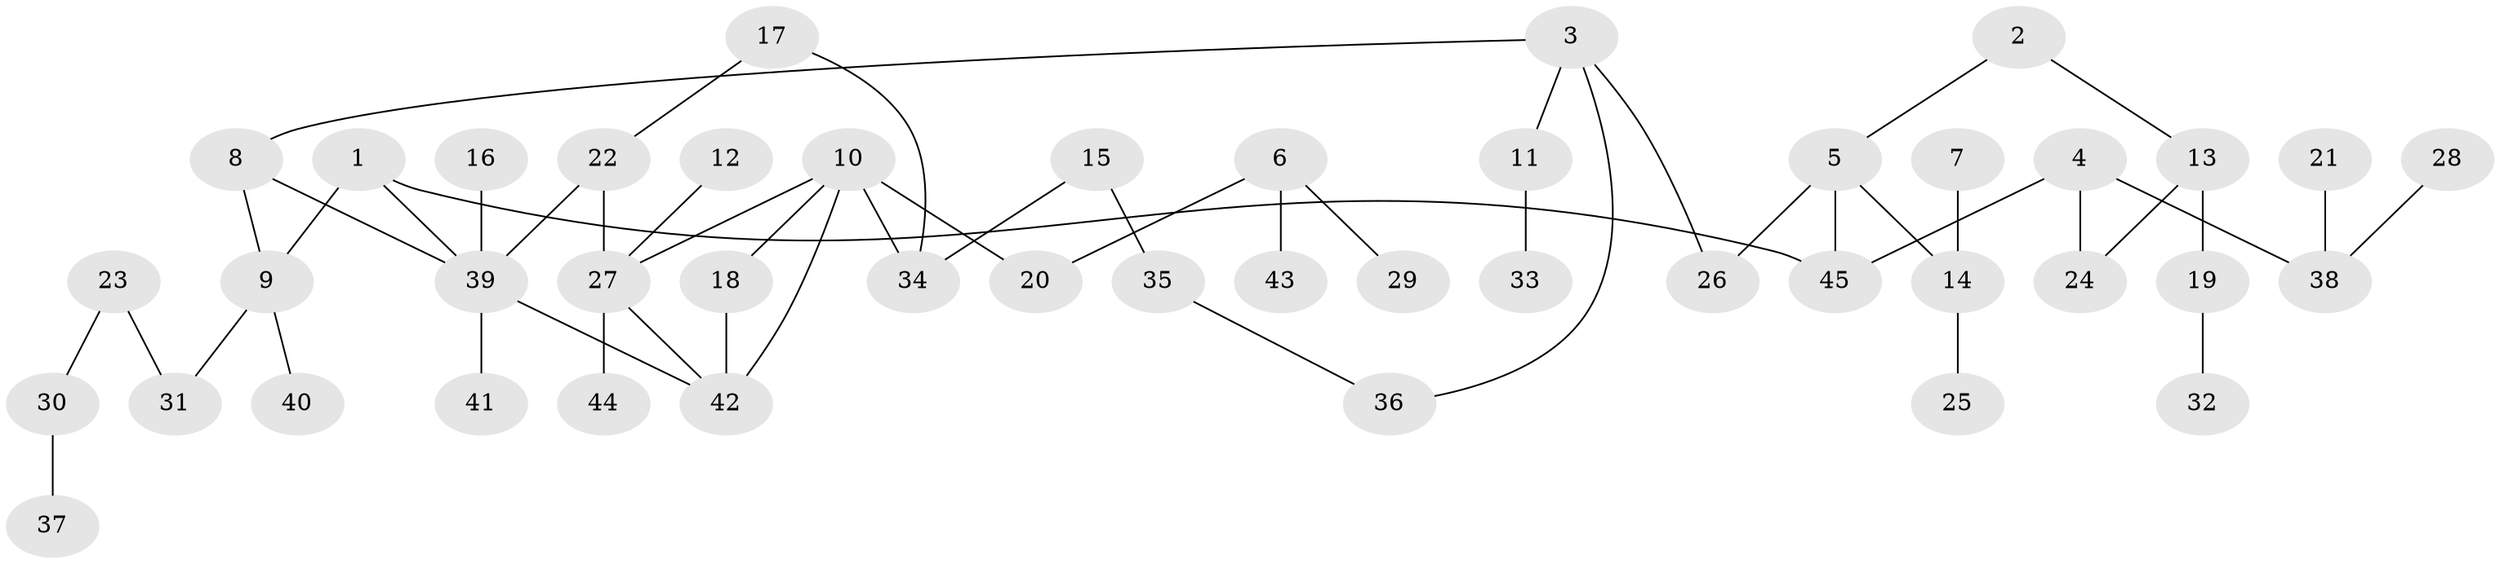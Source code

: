 // original degree distribution, {4: 0.07777777777777778, 7: 0.011111111111111112, 3: 0.15555555555555556, 6: 0.011111111111111112, 5: 0.044444444444444446, 2: 0.3333333333333333, 1: 0.36666666666666664}
// Generated by graph-tools (version 1.1) at 2025/01/03/09/25 03:01:06]
// undirected, 45 vertices, 52 edges
graph export_dot {
graph [start="1"]
  node [color=gray90,style=filled];
  1;
  2;
  3;
  4;
  5;
  6;
  7;
  8;
  9;
  10;
  11;
  12;
  13;
  14;
  15;
  16;
  17;
  18;
  19;
  20;
  21;
  22;
  23;
  24;
  25;
  26;
  27;
  28;
  29;
  30;
  31;
  32;
  33;
  34;
  35;
  36;
  37;
  38;
  39;
  40;
  41;
  42;
  43;
  44;
  45;
  1 -- 9 [weight=1.0];
  1 -- 39 [weight=1.0];
  1 -- 45 [weight=1.0];
  2 -- 5 [weight=1.0];
  2 -- 13 [weight=1.0];
  3 -- 8 [weight=1.0];
  3 -- 11 [weight=1.0];
  3 -- 26 [weight=1.0];
  3 -- 36 [weight=1.0];
  4 -- 24 [weight=1.0];
  4 -- 38 [weight=2.0];
  4 -- 45 [weight=1.0];
  5 -- 14 [weight=1.0];
  5 -- 26 [weight=1.0];
  5 -- 45 [weight=1.0];
  6 -- 20 [weight=1.0];
  6 -- 29 [weight=1.0];
  6 -- 43 [weight=1.0];
  7 -- 14 [weight=1.0];
  8 -- 9 [weight=1.0];
  8 -- 39 [weight=1.0];
  9 -- 31 [weight=1.0];
  9 -- 40 [weight=1.0];
  10 -- 18 [weight=1.0];
  10 -- 20 [weight=1.0];
  10 -- 27 [weight=1.0];
  10 -- 34 [weight=1.0];
  10 -- 42 [weight=1.0];
  11 -- 33 [weight=1.0];
  12 -- 27 [weight=1.0];
  13 -- 19 [weight=1.0];
  13 -- 24 [weight=1.0];
  14 -- 25 [weight=1.0];
  15 -- 34 [weight=1.0];
  15 -- 35 [weight=1.0];
  16 -- 39 [weight=1.0];
  17 -- 22 [weight=1.0];
  17 -- 34 [weight=1.0];
  18 -- 42 [weight=1.0];
  19 -- 32 [weight=1.0];
  21 -- 38 [weight=1.0];
  22 -- 27 [weight=1.0];
  22 -- 39 [weight=1.0];
  23 -- 30 [weight=1.0];
  23 -- 31 [weight=1.0];
  27 -- 42 [weight=1.0];
  27 -- 44 [weight=1.0];
  28 -- 38 [weight=1.0];
  30 -- 37 [weight=1.0];
  35 -- 36 [weight=1.0];
  39 -- 41 [weight=1.0];
  39 -- 42 [weight=1.0];
}
